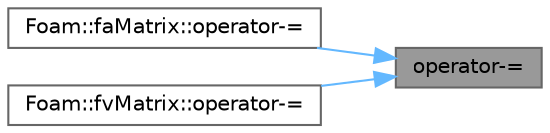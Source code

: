digraph "operator-="
{
 // LATEX_PDF_SIZE
  bgcolor="transparent";
  edge [fontname=Helvetica,fontsize=10,labelfontname=Helvetica,labelfontsize=10];
  node [fontname=Helvetica,fontsize=10,shape=box,height=0.2,width=0.4];
  rankdir="RL";
  Node1 [id="Node000001",label="operator-=",height=0.2,width=0.4,color="gray40", fillcolor="grey60", style="filled", fontcolor="black",tooltip=" "];
  Node1 -> Node2 [id="edge1_Node000001_Node000002",dir="back",color="steelblue1",style="solid",tooltip=" "];
  Node2 [id="Node000002",label="Foam::faMatrix::operator-=",height=0.2,width=0.4,color="grey40", fillcolor="white", style="filled",URL="$classFoam_1_1faMatrix.html#ab30078cd36e5b586ade5dc2031490af8",tooltip=" "];
  Node1 -> Node3 [id="edge2_Node000001_Node000003",dir="back",color="steelblue1",style="solid",tooltip=" "];
  Node3 [id="Node000003",label="Foam::fvMatrix::operator-=",height=0.2,width=0.4,color="grey40", fillcolor="white", style="filled",URL="$classFoam_1_1fvMatrix.html#a02b5ab6b6deba7735837707b7fe71638",tooltip=" "];
}
